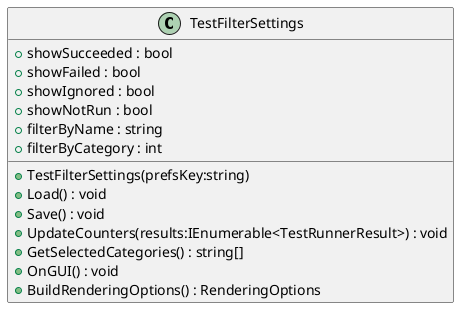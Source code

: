 @startuml
class TestFilterSettings {
    + showSucceeded : bool
    + showFailed : bool
    + showIgnored : bool
    + showNotRun : bool
    + filterByName : string
    + filterByCategory : int
    + TestFilterSettings(prefsKey:string)
    + Load() : void
    + Save() : void
    + UpdateCounters(results:IEnumerable<TestRunnerResult>) : void
    + GetSelectedCategories() : string[]
    + OnGUI() : void
    + BuildRenderingOptions() : RenderingOptions
}
@enduml
